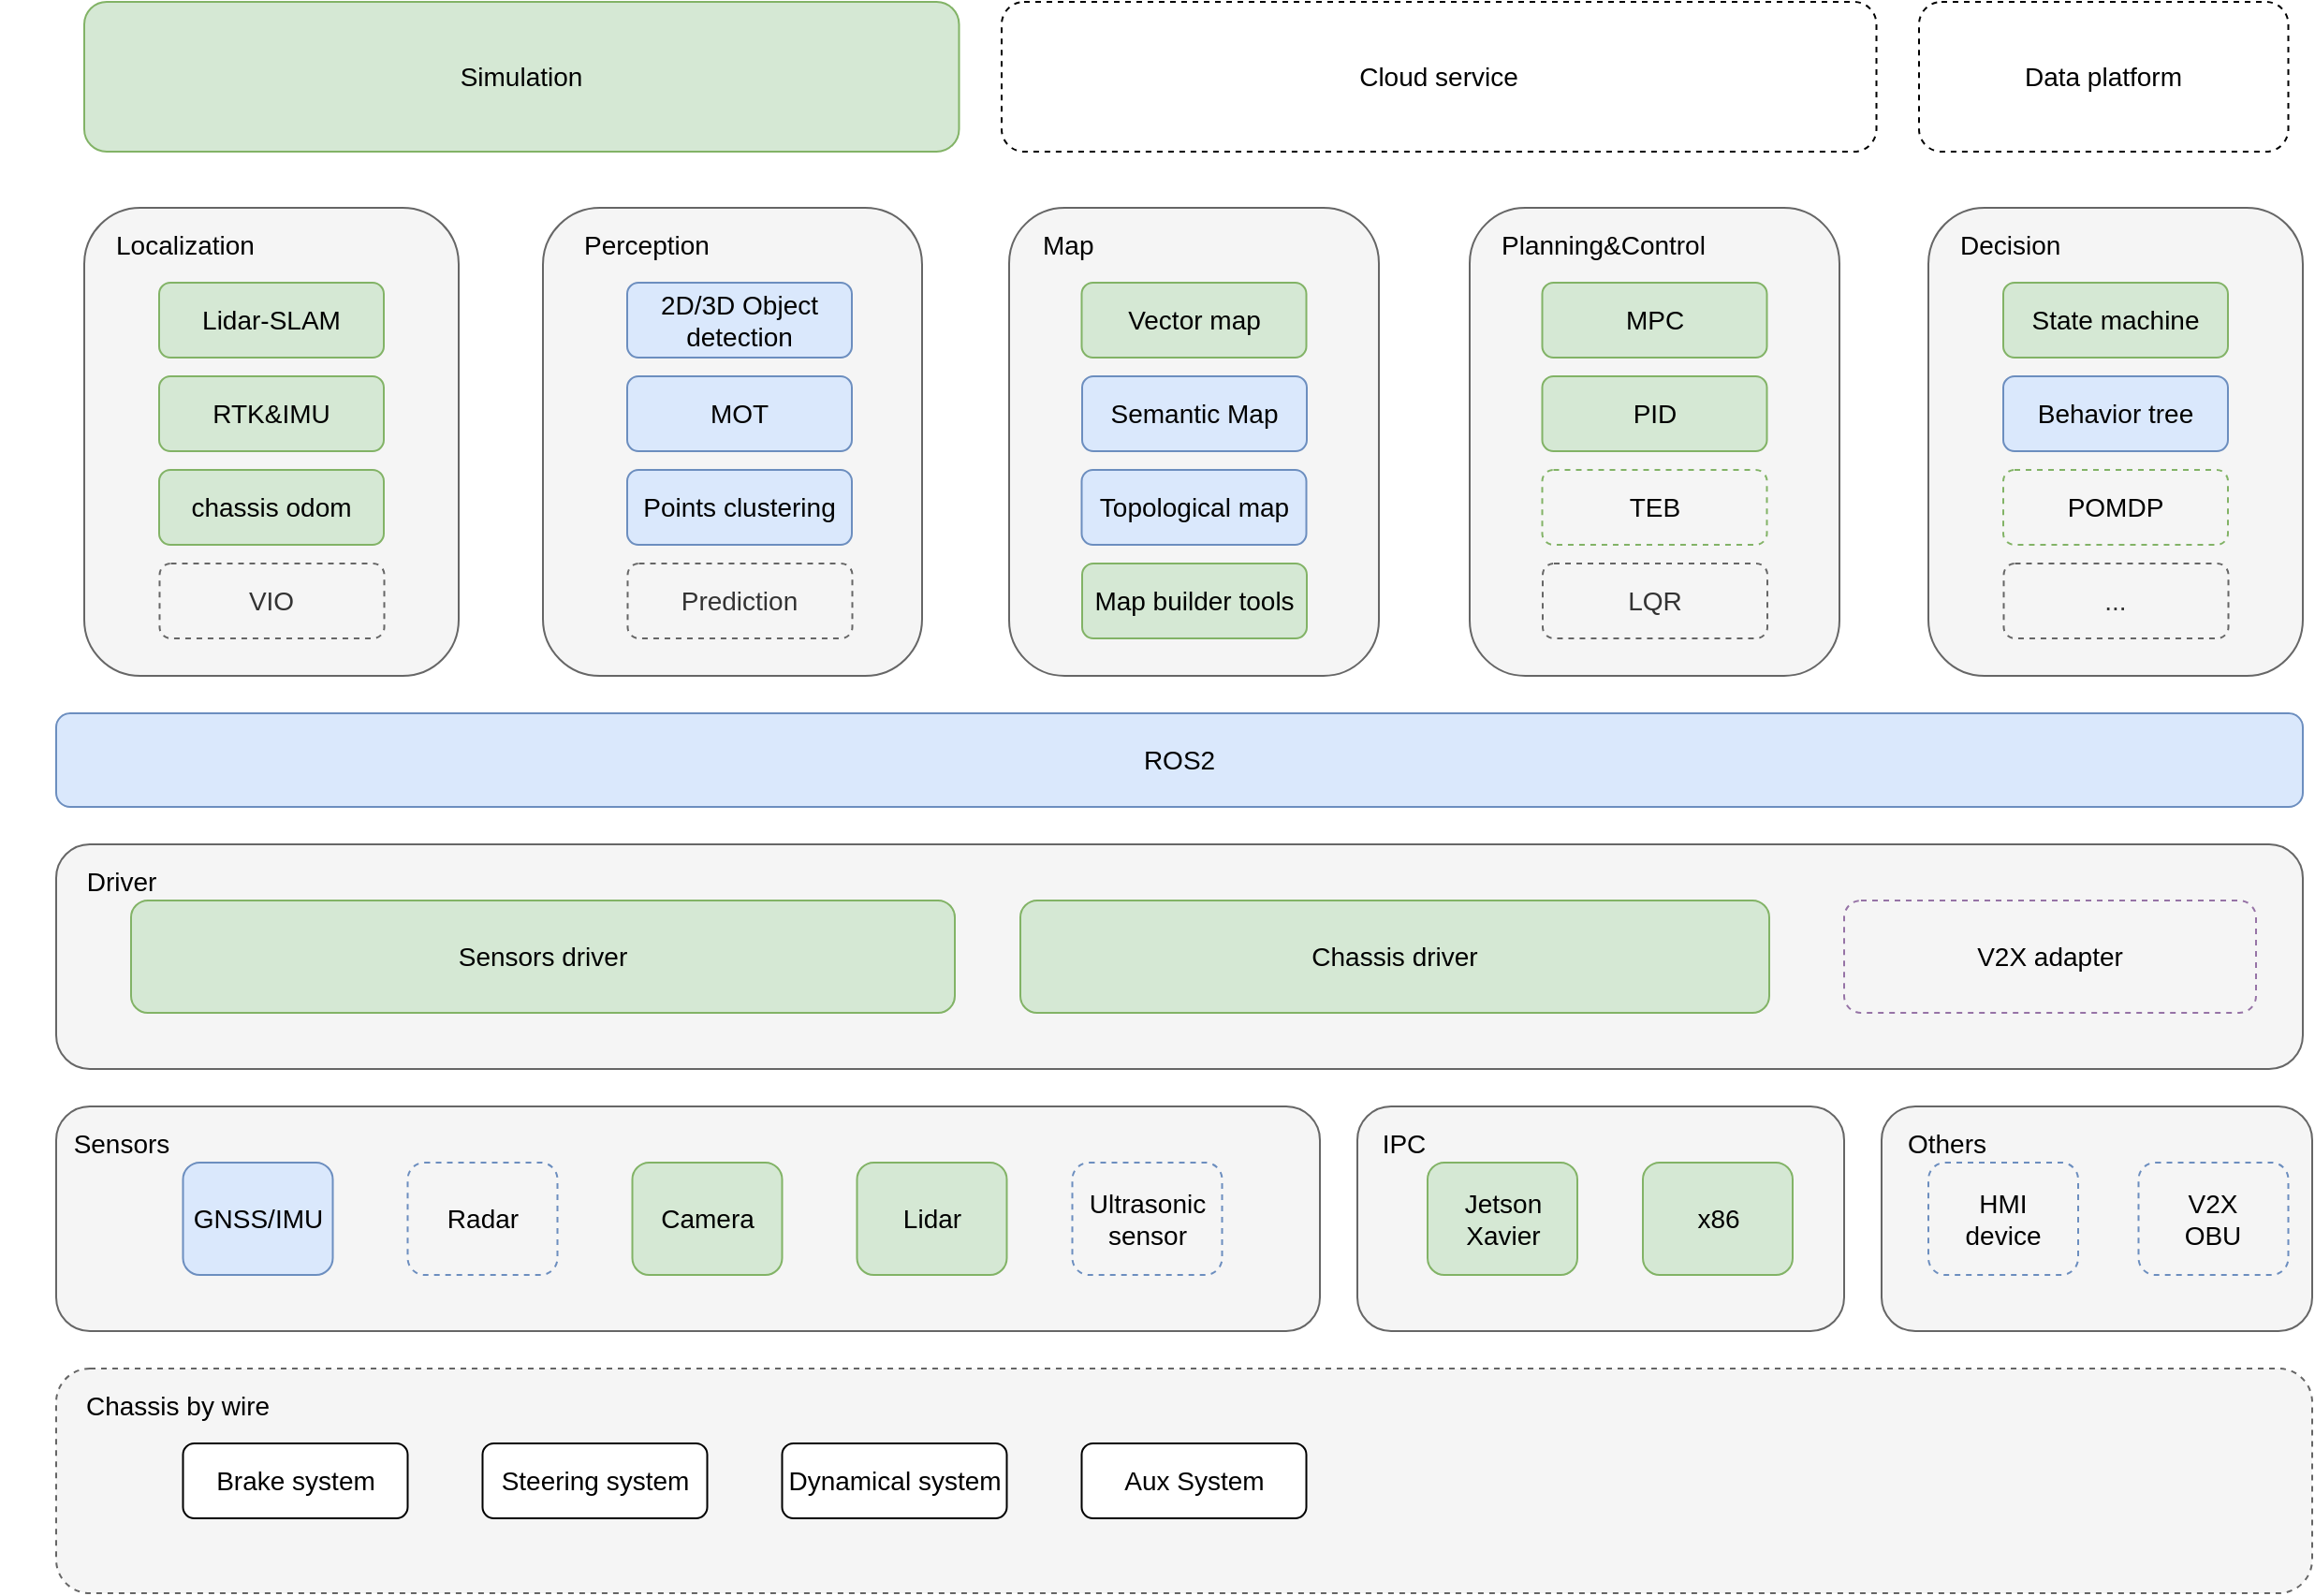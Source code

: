 <mxfile version="17.1.2" type="github">
  <diagram id="qb0dEbikMY-8Ct2QXT_G" name="Page-1">
    <mxGraphModel dx="2538" dy="1006" grid="1" gridSize="10" guides="1" tooltips="1" connect="1" arrows="1" fold="1" page="1" pageScale="1" pageWidth="850" pageHeight="1100" math="0" shadow="0">
      <root>
        <mxCell id="0" />
        <mxCell id="1" parent="0" />
        <mxCell id="_857AmooteqMtwKk63D_-8" value="" style="rounded=1;whiteSpace=wrap;html=1;fontSize=14;fillColor=#f5f5f5;strokeColor=#666666;fontColor=#333333;" vertex="1" parent="1">
          <mxGeometry x="580" y="880" width="230" height="120" as="geometry" />
        </mxCell>
        <mxCell id="-qg_6xMkto781CxPvmnp-12" value="" style="rounded=1;whiteSpace=wrap;html=1;fontSize=14;fillColor=#f5f5f5;strokeColor=#666666;fontColor=#333333;" parent="1" vertex="1">
          <mxGeometry x="-395" y="880" width="675" height="120" as="geometry" />
        </mxCell>
        <mxCell id="-qg_6xMkto781CxPvmnp-5" value="" style="rounded=1;whiteSpace=wrap;html=1;fontSize=14;dashed=1;fillColor=#f5f5f5;strokeColor=#666666;fontColor=#333333;" parent="1" vertex="1">
          <mxGeometry x="-395" y="1020" width="1205" height="120" as="geometry" />
        </mxCell>
        <mxCell id="-qg_6xMkto781CxPvmnp-1" value="Brake system" style="rounded=1;whiteSpace=wrap;html=1;fontSize=14;" parent="1" vertex="1">
          <mxGeometry x="-327.25" y="1060" width="120" height="40" as="geometry" />
        </mxCell>
        <mxCell id="-qg_6xMkto781CxPvmnp-2" value="Steering system" style="rounded=1;whiteSpace=wrap;html=1;fontSize=14;" parent="1" vertex="1">
          <mxGeometry x="-167.25" y="1060" width="120" height="40" as="geometry" />
        </mxCell>
        <mxCell id="-qg_6xMkto781CxPvmnp-3" value="Dynamical system" style="rounded=1;whiteSpace=wrap;html=1;fontSize=14;" parent="1" vertex="1">
          <mxGeometry x="-7.25" y="1060" width="120" height="40" as="geometry" />
        </mxCell>
        <mxCell id="-qg_6xMkto781CxPvmnp-4" value="Aux System" style="rounded=1;whiteSpace=wrap;html=1;fontSize=14;" parent="1" vertex="1">
          <mxGeometry x="152.75" y="1060" width="120" height="40" as="geometry" />
        </mxCell>
        <mxCell id="-qg_6xMkto781CxPvmnp-6" value="Chassis by wire" style="text;html=1;strokeColor=none;fillColor=none;align=center;verticalAlign=middle;whiteSpace=wrap;rounded=0;dashed=1;fontSize=14;" parent="1" vertex="1">
          <mxGeometry x="-395" y="1030" width="130" height="20" as="geometry" />
        </mxCell>
        <mxCell id="-qg_6xMkto781CxPvmnp-8" value="Lidar" style="rounded=1;whiteSpace=wrap;html=1;fontSize=14;fillColor=#d5e8d4;strokeColor=#82b366;" parent="1" vertex="1">
          <mxGeometry x="32.75" y="910" width="80" height="60" as="geometry" />
        </mxCell>
        <mxCell id="-qg_6xMkto781CxPvmnp-9" value="Camera" style="rounded=1;whiteSpace=wrap;html=1;fontSize=14;fillColor=#d5e8d4;strokeColor=#82b366;" parent="1" vertex="1">
          <mxGeometry x="-87.25" y="910" width="80" height="60" as="geometry" />
        </mxCell>
        <mxCell id="-qg_6xMkto781CxPvmnp-10" value="Radar" style="rounded=1;whiteSpace=wrap;html=1;fontSize=14;fillColor=none;strokeColor=#6c8ebf;dashed=1;" parent="1" vertex="1">
          <mxGeometry x="-207.25" y="910" width="80" height="60" as="geometry" />
        </mxCell>
        <mxCell id="-qg_6xMkto781CxPvmnp-11" value="GNSS/IMU" style="rounded=1;whiteSpace=wrap;html=1;fontSize=14;fillColor=#dae8fc;strokeColor=#6c8ebf;" parent="1" vertex="1">
          <mxGeometry x="-327.25" y="910" width="80" height="60" as="geometry" />
        </mxCell>
        <mxCell id="-qg_6xMkto781CxPvmnp-13" value="Sensors" style="text;html=1;strokeColor=none;fillColor=none;align=center;verticalAlign=middle;whiteSpace=wrap;rounded=0;dashed=1;fontSize=14;" parent="1" vertex="1">
          <mxGeometry x="-425" y="890" width="130" height="20" as="geometry" />
        </mxCell>
        <mxCell id="-qg_6xMkto781CxPvmnp-14" value="" style="rounded=1;whiteSpace=wrap;html=1;fontSize=14;fillColor=#f5f5f5;strokeColor=#666666;fontColor=#333333;" parent="1" vertex="1">
          <mxGeometry x="-395" y="740" width="1200" height="120" as="geometry" />
        </mxCell>
        <mxCell id="-qg_6xMkto781CxPvmnp-15" value="Chassis driver" style="rounded=1;whiteSpace=wrap;html=1;fontSize=14;fillColor=#d5e8d4;strokeColor=#82b366;" parent="1" vertex="1">
          <mxGeometry x="120" y="770" width="400" height="60" as="geometry" />
        </mxCell>
        <mxCell id="-qg_6xMkto781CxPvmnp-16" value="Sensors driver" style="rounded=1;whiteSpace=wrap;html=1;fontSize=14;fillColor=#d5e8d4;strokeColor=#82b366;" parent="1" vertex="1">
          <mxGeometry x="-355" y="770" width="440" height="60" as="geometry" />
        </mxCell>
        <mxCell id="-qg_6xMkto781CxPvmnp-17" value="Driver" style="text;html=1;strokeColor=none;fillColor=none;align=center;verticalAlign=middle;whiteSpace=wrap;rounded=0;dashed=1;fontSize=14;" parent="1" vertex="1">
          <mxGeometry x="-425" y="750" width="130" height="20" as="geometry" />
        </mxCell>
        <mxCell id="-qg_6xMkto781CxPvmnp-23" value="" style="rounded=1;whiteSpace=wrap;html=1;fontSize=14;fillColor=#f5f5f5;strokeColor=#666666;fontColor=#333333;" parent="1" vertex="1">
          <mxGeometry x="-380" y="400" width="200" height="250" as="geometry" />
        </mxCell>
        <mxCell id="-qg_6xMkto781CxPvmnp-24" value="" style="rounded=1;whiteSpace=wrap;html=1;fontSize=14;fillColor=#f5f5f5;fontColor=#333333;strokeColor=#666666;" parent="1" vertex="1">
          <mxGeometry x="-135" y="400" width="202.5" height="250" as="geometry" />
        </mxCell>
        <mxCell id="-qg_6xMkto781CxPvmnp-25" value="" style="rounded=1;whiteSpace=wrap;html=1;fontSize=14;fillColor=#f5f5f5;strokeColor=#666666;fontColor=#333333;" parent="1" vertex="1">
          <mxGeometry x="114" y="400" width="197.5" height="250" as="geometry" />
        </mxCell>
        <mxCell id="-qg_6xMkto781CxPvmnp-26" value="" style="rounded=1;whiteSpace=wrap;html=1;fontSize=14;fillColor=#f5f5f5;strokeColor=#666666;fontColor=#333333;" parent="1" vertex="1">
          <mxGeometry x="360" y="400" width="197.5" height="250" as="geometry" />
        </mxCell>
        <mxCell id="-qg_6xMkto781CxPvmnp-27" value="" style="rounded=1;whiteSpace=wrap;html=1;fontSize=14;fillColor=#f5f5f5;strokeColor=#666666;fontColor=#333333;" parent="1" vertex="1">
          <mxGeometry x="605" y="400" width="200" height="250" as="geometry" />
        </mxCell>
        <mxCell id="-qg_6xMkto781CxPvmnp-28" value="Localization" style="text;html=1;strokeColor=none;fillColor=none;align=left;verticalAlign=middle;whiteSpace=wrap;rounded=0;dashed=1;fontSize=14;" parent="1" vertex="1">
          <mxGeometry x="-365" y="410" width="130" height="20" as="geometry" />
        </mxCell>
        <mxCell id="-qg_6xMkto781CxPvmnp-29" value="Perception" style="text;html=1;strokeColor=none;fillColor=none;align=left;verticalAlign=middle;whiteSpace=wrap;rounded=0;dashed=1;fontSize=14;" parent="1" vertex="1">
          <mxGeometry x="-115" y="410" width="130" height="20" as="geometry" />
        </mxCell>
        <mxCell id="-qg_6xMkto781CxPvmnp-30" value="Map" style="text;html=1;strokeColor=none;fillColor=none;align=left;verticalAlign=middle;whiteSpace=wrap;rounded=0;fontSize=14;" parent="1" vertex="1">
          <mxGeometry x="130" y="410" width="130" height="20" as="geometry" />
        </mxCell>
        <mxCell id="-qg_6xMkto781CxPvmnp-31" value="Planning&amp;amp;Control" style="text;html=1;strokeColor=none;fillColor=none;align=left;verticalAlign=middle;whiteSpace=wrap;rounded=0;dashed=1;fontSize=14;" parent="1" vertex="1">
          <mxGeometry x="375" y="410" width="130" height="20" as="geometry" />
        </mxCell>
        <mxCell id="-qg_6xMkto781CxPvmnp-36" value="Lidar-SLAM" style="rounded=1;whiteSpace=wrap;html=1;fontSize=14;fillColor=#d5e8d4;strokeColor=#82b366;" parent="1" vertex="1">
          <mxGeometry x="-340" y="440" width="120" height="40" as="geometry" />
        </mxCell>
        <mxCell id="-qg_6xMkto781CxPvmnp-37" value="RTK&amp;amp;IMU" style="rounded=1;whiteSpace=wrap;html=1;fontSize=14;fillColor=#d5e8d4;strokeColor=#82b366;" parent="1" vertex="1">
          <mxGeometry x="-340" y="490" width="120" height="40" as="geometry" />
        </mxCell>
        <mxCell id="-qg_6xMkto781CxPvmnp-38" value="VIO" style="rounded=1;whiteSpace=wrap;html=1;fontSize=14;fillColor=none;strokeColor=#666666;fontColor=#333333;dashed=1;" parent="1" vertex="1">
          <mxGeometry x="-339.75" y="590" width="120" height="40" as="geometry" />
        </mxCell>
        <mxCell id="-qg_6xMkto781CxPvmnp-39" value="2D/3D Object detection" style="rounded=1;whiteSpace=wrap;html=1;fontSize=14;strokeColor=#6c8ebf;fillColor=#dae8fc;" parent="1" vertex="1">
          <mxGeometry x="-90" y="440" width="120" height="40" as="geometry" />
        </mxCell>
        <mxCell id="-qg_6xMkto781CxPvmnp-40" value="MOT" style="rounded=1;whiteSpace=wrap;html=1;fontSize=14;strokeColor=#6c8ebf;fillColor=#dae8fc;" parent="1" vertex="1">
          <mxGeometry x="-90" y="490" width="120" height="40" as="geometry" />
        </mxCell>
        <mxCell id="-qg_6xMkto781CxPvmnp-41" value="Prediction" style="rounded=1;whiteSpace=wrap;html=1;fontSize=14;strokeColor=#666666;fontColor=#333333;fillColor=none;dashed=1;" parent="1" vertex="1">
          <mxGeometry x="-89.75" y="590" width="120" height="40" as="geometry" />
        </mxCell>
        <mxCell id="-qg_6xMkto781CxPvmnp-42" value="&lt;span style=&quot;color: rgb(0 , 0 , 0)&quot;&gt;Semantic Map&lt;/span&gt;" style="rounded=1;whiteSpace=wrap;html=1;fontSize=14;fillColor=#dae8fc;strokeColor=#6c8ebf;" parent="1" vertex="1">
          <mxGeometry x="153" y="490" width="120" height="40" as="geometry" />
        </mxCell>
        <mxCell id="-qg_6xMkto781CxPvmnp-43" value="Vector map" style="rounded=1;whiteSpace=wrap;html=1;fontSize=14;fillColor=#d5e8d4;strokeColor=#82b366;" parent="1" vertex="1">
          <mxGeometry x="152.75" y="440" width="120" height="40" as="geometry" />
        </mxCell>
        <mxCell id="-qg_6xMkto781CxPvmnp-44" value="Map builder tools" style="rounded=1;whiteSpace=wrap;html=1;fontSize=14;fillColor=#d5e8d4;strokeColor=#82b366;" parent="1" vertex="1">
          <mxGeometry x="153" y="590" width="120" height="40" as="geometry" />
        </mxCell>
        <mxCell id="-qg_6xMkto781CxPvmnp-45" value="MPC" style="rounded=1;whiteSpace=wrap;html=1;fontSize=14;fillColor=#d5e8d4;strokeColor=#82b366;" parent="1" vertex="1">
          <mxGeometry x="398.75" y="440" width="120" height="40" as="geometry" />
        </mxCell>
        <mxCell id="-qg_6xMkto781CxPvmnp-46" value="PID" style="rounded=1;whiteSpace=wrap;html=1;fontSize=14;fillColor=#d5e8d4;strokeColor=#82b366;" parent="1" vertex="1">
          <mxGeometry x="398.75" y="490" width="120" height="40" as="geometry" />
        </mxCell>
        <mxCell id="-qg_6xMkto781CxPvmnp-47" value="LQR" style="rounded=1;whiteSpace=wrap;html=1;fontSize=14;fillColor=#f5f5f5;strokeColor=#666666;fontColor=#333333;dashed=1;" parent="1" vertex="1">
          <mxGeometry x="399" y="590" width="120" height="40" as="geometry" />
        </mxCell>
        <mxCell id="-qg_6xMkto781CxPvmnp-48" value="&lt;span style=&quot;text-align: center&quot;&gt;Decision&lt;/span&gt;" style="text;html=1;strokeColor=none;fillColor=none;align=left;verticalAlign=middle;whiteSpace=wrap;rounded=0;dashed=1;fontSize=14;" parent="1" vertex="1">
          <mxGeometry x="620" y="410" width="130" height="20" as="geometry" />
        </mxCell>
        <mxCell id="-qg_6xMkto781CxPvmnp-49" value="Behavior tree" style="rounded=1;whiteSpace=wrap;html=1;fontSize=14;fillColor=#dae8fc;strokeColor=#6c8ebf;" parent="1" vertex="1">
          <mxGeometry x="645" y="490" width="120" height="40" as="geometry" />
        </mxCell>
        <mxCell id="-qg_6xMkto781CxPvmnp-50" value="State machine" style="rounded=1;whiteSpace=wrap;html=1;fontSize=14;fillColor=#d5e8d4;strokeColor=#82b366;" parent="1" vertex="1">
          <mxGeometry x="645" y="440" width="120" height="40" as="geometry" />
        </mxCell>
        <mxCell id="-qg_6xMkto781CxPvmnp-51" value="..." style="rounded=1;whiteSpace=wrap;html=1;fontSize=14;fillColor=#f5f5f5;strokeColor=#666666;fontColor=#333333;dashed=1;" parent="1" vertex="1">
          <mxGeometry x="645.25" y="590" width="120" height="40" as="geometry" />
        </mxCell>
        <mxCell id="-qg_6xMkto781CxPvmnp-52" value="ROS2" style="rounded=1;whiteSpace=wrap;html=1;fontSize=14;fillColor=#dae8fc;strokeColor=#6c8ebf;" parent="1" vertex="1">
          <mxGeometry x="-395" y="670" width="1200" height="50" as="geometry" />
        </mxCell>
        <mxCell id="-qg_6xMkto781CxPvmnp-53" value="Cloud service" style="rounded=1;whiteSpace=wrap;html=1;fontSize=14;dashed=1;fillColor=none;" parent="1" vertex="1">
          <mxGeometry x="110" y="290" width="467.25" height="80" as="geometry" />
        </mxCell>
        <mxCell id="-qg_6xMkto781CxPvmnp-54" value="Data platform" style="rounded=1;whiteSpace=wrap;html=1;fontSize=14;dashed=1;fillColor=none;" parent="1" vertex="1">
          <mxGeometry x="600" y="290" width="197.25" height="80" as="geometry" />
        </mxCell>
        <mxCell id="_857AmooteqMtwKk63D_-1" value="Ultrasonic sensor" style="rounded=1;whiteSpace=wrap;html=1;fontSize=14;fillColor=none;strokeColor=#6c8ebf;dashed=1;" vertex="1" parent="1">
          <mxGeometry x="147.75" y="910" width="80" height="60" as="geometry" />
        </mxCell>
        <mxCell id="_857AmooteqMtwKk63D_-2" value="" style="rounded=1;whiteSpace=wrap;html=1;fontSize=14;fillColor=#f5f5f5;strokeColor=#666666;fontColor=#333333;" vertex="1" parent="1">
          <mxGeometry x="300" y="880" width="260" height="120" as="geometry" />
        </mxCell>
        <mxCell id="_857AmooteqMtwKk63D_-3" value="IPC" style="text;html=1;strokeColor=none;fillColor=none;align=center;verticalAlign=middle;whiteSpace=wrap;rounded=0;dashed=1;fontSize=14;" vertex="1" parent="1">
          <mxGeometry x="290" y="890" width="70" height="20" as="geometry" />
        </mxCell>
        <mxCell id="_857AmooteqMtwKk63D_-4" value="Jetson Xavier" style="rounded=1;whiteSpace=wrap;html=1;fontSize=14;fillColor=#d5e8d4;strokeColor=#82b366;" vertex="1" parent="1">
          <mxGeometry x="337.5" y="910" width="80" height="60" as="geometry" />
        </mxCell>
        <mxCell id="_857AmooteqMtwKk63D_-5" value="x86" style="rounded=1;whiteSpace=wrap;html=1;fontSize=14;fillColor=#d5e8d4;strokeColor=#82b366;" vertex="1" parent="1">
          <mxGeometry x="452.5" y="910" width="80" height="60" as="geometry" />
        </mxCell>
        <mxCell id="_857AmooteqMtwKk63D_-7" value="HMI&lt;br&gt;device" style="rounded=1;whiteSpace=wrap;html=1;fontSize=14;fillColor=none;strokeColor=#6c8ebf;dashed=1;" vertex="1" parent="1">
          <mxGeometry x="605" y="910" width="80" height="60" as="geometry" />
        </mxCell>
        <mxCell id="_857AmooteqMtwKk63D_-9" value="Others" style="text;html=1;strokeColor=none;fillColor=none;align=center;verticalAlign=middle;whiteSpace=wrap;rounded=0;dashed=1;fontSize=14;" vertex="1" parent="1">
          <mxGeometry x="580" y="890" width="70" height="20" as="geometry" />
        </mxCell>
        <mxCell id="_857AmooteqMtwKk63D_-10" value="V2X&lt;br&gt;OBU" style="rounded=1;whiteSpace=wrap;html=1;fontSize=14;fillColor=none;strokeColor=#6c8ebf;dashed=1;" vertex="1" parent="1">
          <mxGeometry x="717.25" y="910" width="80" height="60" as="geometry" />
        </mxCell>
        <mxCell id="_857AmooteqMtwKk63D_-11" value="V2X adapter" style="rounded=1;whiteSpace=wrap;html=1;fontSize=14;fillColor=none;strokeColor=#9673a6;dashed=1;" vertex="1" parent="1">
          <mxGeometry x="560" y="770" width="220" height="60" as="geometry" />
        </mxCell>
        <mxCell id="_857AmooteqMtwKk63D_-12" value="chassis odom" style="rounded=1;whiteSpace=wrap;html=1;fontSize=14;fillColor=#d5e8d4;strokeColor=#82b366;" vertex="1" parent="1">
          <mxGeometry x="-340" y="540" width="120" height="40" as="geometry" />
        </mxCell>
        <mxCell id="_857AmooteqMtwKk63D_-13" value="Points clustering" style="rounded=1;whiteSpace=wrap;html=1;fontSize=14;strokeColor=#6c8ebf;fillColor=#dae8fc;" vertex="1" parent="1">
          <mxGeometry x="-90" y="540" width="120" height="40" as="geometry" />
        </mxCell>
        <mxCell id="_857AmooteqMtwKk63D_-14" value="Topological map" style="rounded=1;whiteSpace=wrap;html=1;fontSize=14;fillColor=#dae8fc;strokeColor=#6c8ebf;" vertex="1" parent="1">
          <mxGeometry x="152.75" y="540" width="120" height="40" as="geometry" />
        </mxCell>
        <mxCell id="_857AmooteqMtwKk63D_-15" value="TEB" style="rounded=1;whiteSpace=wrap;html=1;fontSize=14;fillColor=none;strokeColor=#82b366;dashed=1;" vertex="1" parent="1">
          <mxGeometry x="398.75" y="540" width="120" height="40" as="geometry" />
        </mxCell>
        <mxCell id="_857AmooteqMtwKk63D_-16" value="POMDP" style="rounded=1;whiteSpace=wrap;html=1;fontSize=14;fillColor=none;strokeColor=#82b366;dashed=1;" vertex="1" parent="1">
          <mxGeometry x="645" y="540" width="120" height="40" as="geometry" />
        </mxCell>
        <mxCell id="_857AmooteqMtwKk63D_-17" value="Simulation" style="rounded=1;whiteSpace=wrap;html=1;fontSize=14;fillColor=#d5e8d4;strokeColor=#82b366;" vertex="1" parent="1">
          <mxGeometry x="-380" y="290" width="467.25" height="80" as="geometry" />
        </mxCell>
      </root>
    </mxGraphModel>
  </diagram>
</mxfile>
